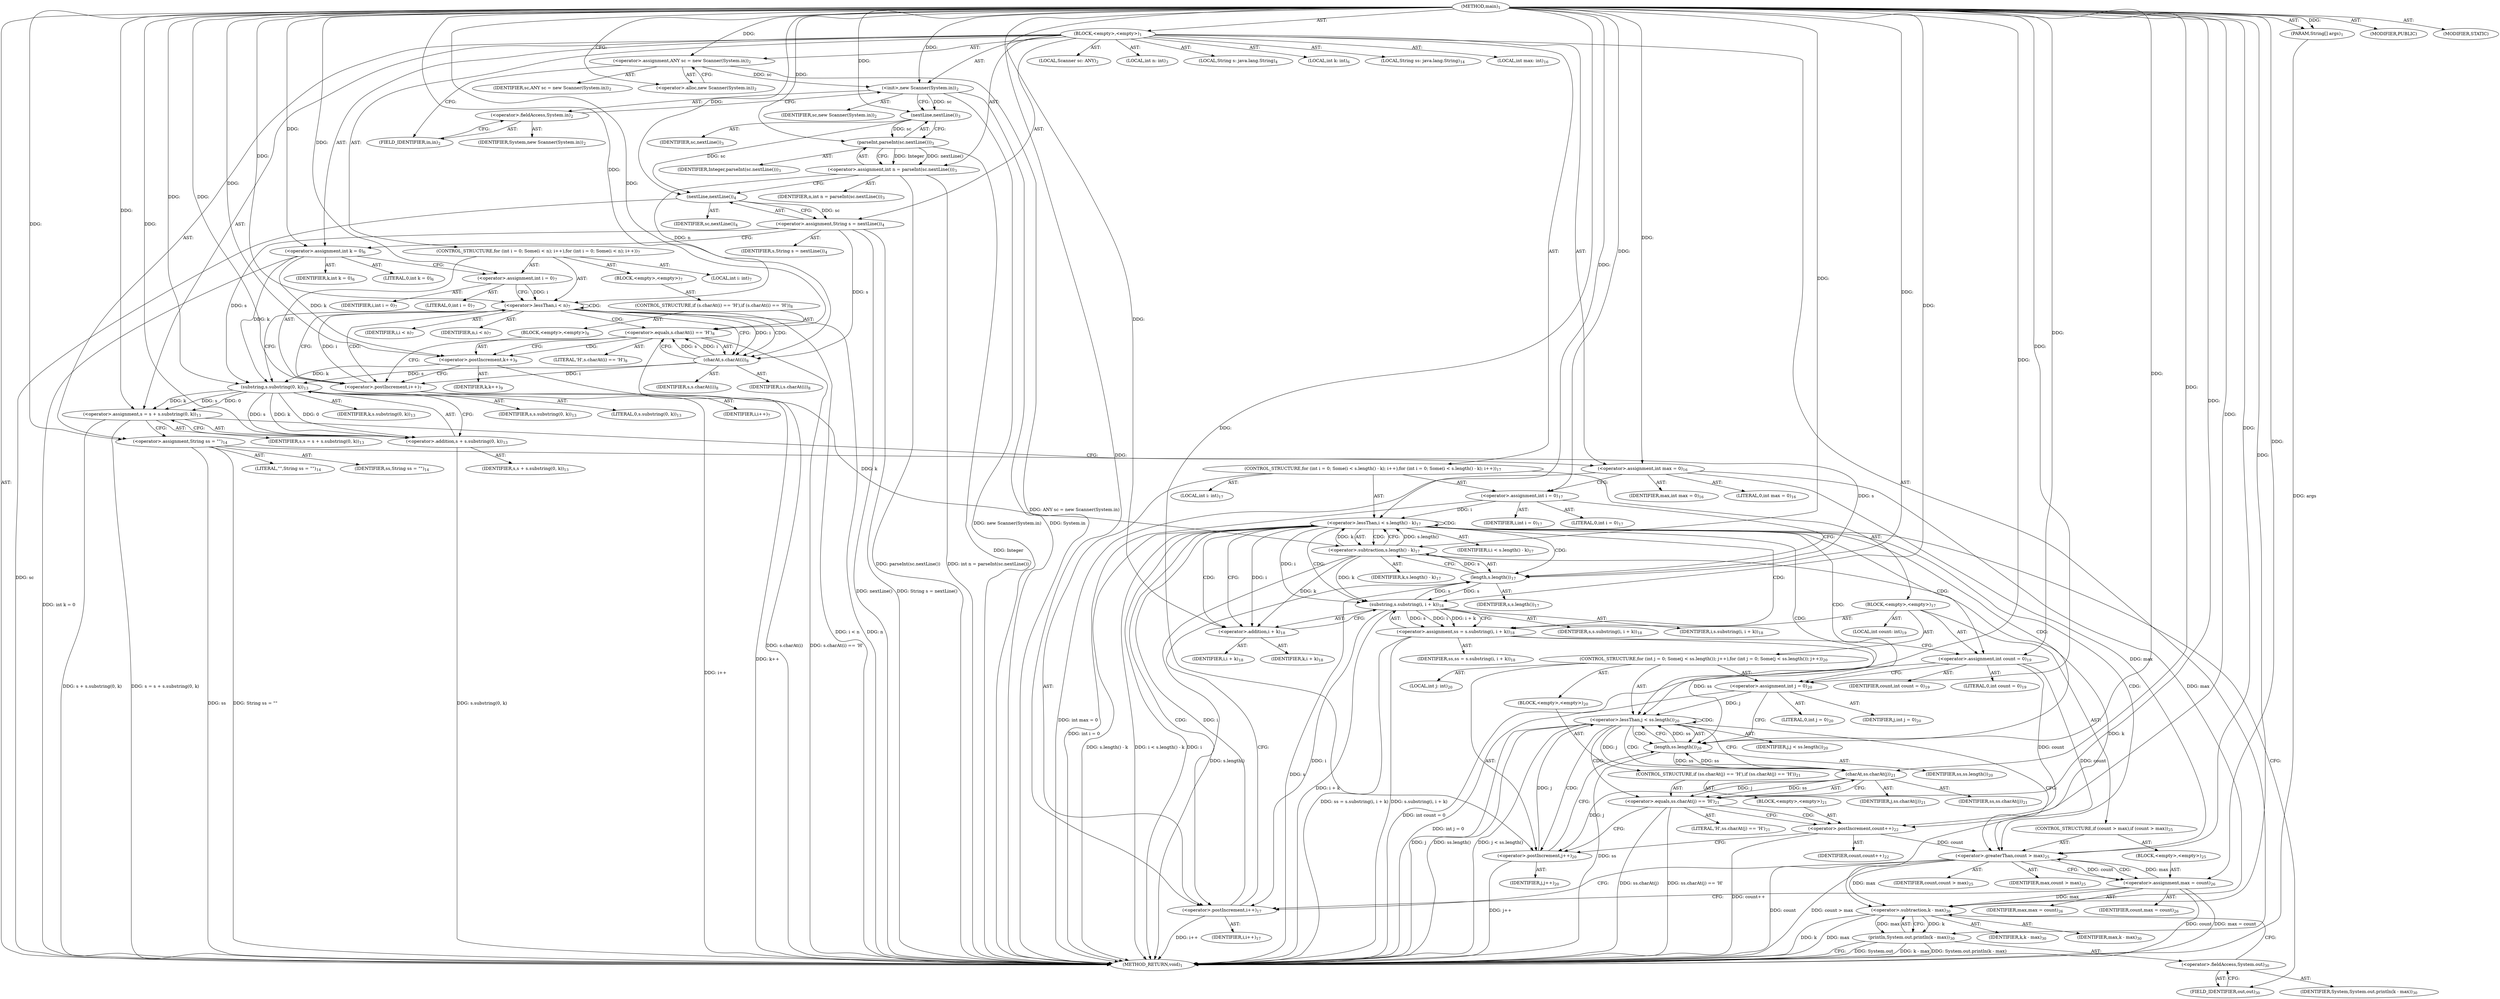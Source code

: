 digraph "main" {  
"19" [label = <(METHOD,main)<SUB>1</SUB>> ]
"20" [label = <(PARAM,String[] args)<SUB>1</SUB>> ]
"21" [label = <(BLOCK,&lt;empty&gt;,&lt;empty&gt;)<SUB>1</SUB>> ]
"4" [label = <(LOCAL,Scanner sc: ANY)<SUB>2</SUB>> ]
"22" [label = <(&lt;operator&gt;.assignment,ANY sc = new Scanner(System.in))<SUB>2</SUB>> ]
"23" [label = <(IDENTIFIER,sc,ANY sc = new Scanner(System.in))<SUB>2</SUB>> ]
"24" [label = <(&lt;operator&gt;.alloc,new Scanner(System.in))<SUB>2</SUB>> ]
"25" [label = <(&lt;init&gt;,new Scanner(System.in))<SUB>2</SUB>> ]
"3" [label = <(IDENTIFIER,sc,new Scanner(System.in))<SUB>2</SUB>> ]
"26" [label = <(&lt;operator&gt;.fieldAccess,System.in)<SUB>2</SUB>> ]
"27" [label = <(IDENTIFIER,System,new Scanner(System.in))<SUB>2</SUB>> ]
"28" [label = <(FIELD_IDENTIFIER,in,in)<SUB>2</SUB>> ]
"29" [label = <(LOCAL,int n: int)<SUB>3</SUB>> ]
"30" [label = <(&lt;operator&gt;.assignment,int n = parseInt(sc.nextLine()))<SUB>3</SUB>> ]
"31" [label = <(IDENTIFIER,n,int n = parseInt(sc.nextLine()))<SUB>3</SUB>> ]
"32" [label = <(parseInt,parseInt(sc.nextLine()))<SUB>3</SUB>> ]
"33" [label = <(IDENTIFIER,Integer,parseInt(sc.nextLine()))<SUB>3</SUB>> ]
"34" [label = <(nextLine,nextLine())<SUB>3</SUB>> ]
"35" [label = <(IDENTIFIER,sc,nextLine())<SUB>3</SUB>> ]
"36" [label = <(LOCAL,String s: java.lang.String)<SUB>4</SUB>> ]
"37" [label = <(&lt;operator&gt;.assignment,String s = nextLine())<SUB>4</SUB>> ]
"38" [label = <(IDENTIFIER,s,String s = nextLine())<SUB>4</SUB>> ]
"39" [label = <(nextLine,nextLine())<SUB>4</SUB>> ]
"40" [label = <(IDENTIFIER,sc,nextLine())<SUB>4</SUB>> ]
"41" [label = <(LOCAL,int k: int)<SUB>6</SUB>> ]
"42" [label = <(&lt;operator&gt;.assignment,int k = 0)<SUB>6</SUB>> ]
"43" [label = <(IDENTIFIER,k,int k = 0)<SUB>6</SUB>> ]
"44" [label = <(LITERAL,0,int k = 0)<SUB>6</SUB>> ]
"45" [label = <(CONTROL_STRUCTURE,for (int i = 0; Some(i &lt; n); i++),for (int i = 0; Some(i &lt; n); i++))<SUB>7</SUB>> ]
"46" [label = <(LOCAL,int i: int)<SUB>7</SUB>> ]
"47" [label = <(&lt;operator&gt;.assignment,int i = 0)<SUB>7</SUB>> ]
"48" [label = <(IDENTIFIER,i,int i = 0)<SUB>7</SUB>> ]
"49" [label = <(LITERAL,0,int i = 0)<SUB>7</SUB>> ]
"50" [label = <(&lt;operator&gt;.lessThan,i &lt; n)<SUB>7</SUB>> ]
"51" [label = <(IDENTIFIER,i,i &lt; n)<SUB>7</SUB>> ]
"52" [label = <(IDENTIFIER,n,i &lt; n)<SUB>7</SUB>> ]
"53" [label = <(&lt;operator&gt;.postIncrement,i++)<SUB>7</SUB>> ]
"54" [label = <(IDENTIFIER,i,i++)<SUB>7</SUB>> ]
"55" [label = <(BLOCK,&lt;empty&gt;,&lt;empty&gt;)<SUB>7</SUB>> ]
"56" [label = <(CONTROL_STRUCTURE,if (s.charAt(i) == 'H'),if (s.charAt(i) == 'H'))<SUB>8</SUB>> ]
"57" [label = <(&lt;operator&gt;.equals,s.charAt(i) == 'H')<SUB>8</SUB>> ]
"58" [label = <(charAt,s.charAt(i))<SUB>8</SUB>> ]
"59" [label = <(IDENTIFIER,s,s.charAt(i))<SUB>8</SUB>> ]
"60" [label = <(IDENTIFIER,i,s.charAt(i))<SUB>8</SUB>> ]
"61" [label = <(LITERAL,'H',s.charAt(i) == 'H')<SUB>8</SUB>> ]
"62" [label = <(BLOCK,&lt;empty&gt;,&lt;empty&gt;)<SUB>8</SUB>> ]
"63" [label = <(&lt;operator&gt;.postIncrement,k++)<SUB>9</SUB>> ]
"64" [label = <(IDENTIFIER,k,k++)<SUB>9</SUB>> ]
"65" [label = <(&lt;operator&gt;.assignment,s = s + s.substring(0, k))<SUB>13</SUB>> ]
"66" [label = <(IDENTIFIER,s,s = s + s.substring(0, k))<SUB>13</SUB>> ]
"67" [label = <(&lt;operator&gt;.addition,s + s.substring(0, k))<SUB>13</SUB>> ]
"68" [label = <(IDENTIFIER,s,s + s.substring(0, k))<SUB>13</SUB>> ]
"69" [label = <(substring,s.substring(0, k))<SUB>13</SUB>> ]
"70" [label = <(IDENTIFIER,s,s.substring(0, k))<SUB>13</SUB>> ]
"71" [label = <(LITERAL,0,s.substring(0, k))<SUB>13</SUB>> ]
"72" [label = <(IDENTIFIER,k,s.substring(0, k))<SUB>13</SUB>> ]
"73" [label = <(LOCAL,String ss: java.lang.String)<SUB>14</SUB>> ]
"74" [label = <(&lt;operator&gt;.assignment,String ss = &quot;&quot;)<SUB>14</SUB>> ]
"75" [label = <(IDENTIFIER,ss,String ss = &quot;&quot;)<SUB>14</SUB>> ]
"76" [label = <(LITERAL,&quot;&quot;,String ss = &quot;&quot;)<SUB>14</SUB>> ]
"77" [label = <(LOCAL,int max: int)<SUB>16</SUB>> ]
"78" [label = <(&lt;operator&gt;.assignment,int max = 0)<SUB>16</SUB>> ]
"79" [label = <(IDENTIFIER,max,int max = 0)<SUB>16</SUB>> ]
"80" [label = <(LITERAL,0,int max = 0)<SUB>16</SUB>> ]
"81" [label = <(CONTROL_STRUCTURE,for (int i = 0; Some(i &lt; s.length() - k); i++),for (int i = 0; Some(i &lt; s.length() - k); i++))<SUB>17</SUB>> ]
"82" [label = <(LOCAL,int i: int)<SUB>17</SUB>> ]
"83" [label = <(&lt;operator&gt;.assignment,int i = 0)<SUB>17</SUB>> ]
"84" [label = <(IDENTIFIER,i,int i = 0)<SUB>17</SUB>> ]
"85" [label = <(LITERAL,0,int i = 0)<SUB>17</SUB>> ]
"86" [label = <(&lt;operator&gt;.lessThan,i &lt; s.length() - k)<SUB>17</SUB>> ]
"87" [label = <(IDENTIFIER,i,i &lt; s.length() - k)<SUB>17</SUB>> ]
"88" [label = <(&lt;operator&gt;.subtraction,s.length() - k)<SUB>17</SUB>> ]
"89" [label = <(length,s.length())<SUB>17</SUB>> ]
"90" [label = <(IDENTIFIER,s,s.length())<SUB>17</SUB>> ]
"91" [label = <(IDENTIFIER,k,s.length() - k)<SUB>17</SUB>> ]
"92" [label = <(&lt;operator&gt;.postIncrement,i++)<SUB>17</SUB>> ]
"93" [label = <(IDENTIFIER,i,i++)<SUB>17</SUB>> ]
"94" [label = <(BLOCK,&lt;empty&gt;,&lt;empty&gt;)<SUB>17</SUB>> ]
"95" [label = <(&lt;operator&gt;.assignment,ss = s.substring(i, i + k))<SUB>18</SUB>> ]
"96" [label = <(IDENTIFIER,ss,ss = s.substring(i, i + k))<SUB>18</SUB>> ]
"97" [label = <(substring,s.substring(i, i + k))<SUB>18</SUB>> ]
"98" [label = <(IDENTIFIER,s,s.substring(i, i + k))<SUB>18</SUB>> ]
"99" [label = <(IDENTIFIER,i,s.substring(i, i + k))<SUB>18</SUB>> ]
"100" [label = <(&lt;operator&gt;.addition,i + k)<SUB>18</SUB>> ]
"101" [label = <(IDENTIFIER,i,i + k)<SUB>18</SUB>> ]
"102" [label = <(IDENTIFIER,k,i + k)<SUB>18</SUB>> ]
"103" [label = <(LOCAL,int count: int)<SUB>19</SUB>> ]
"104" [label = <(&lt;operator&gt;.assignment,int count = 0)<SUB>19</SUB>> ]
"105" [label = <(IDENTIFIER,count,int count = 0)<SUB>19</SUB>> ]
"106" [label = <(LITERAL,0,int count = 0)<SUB>19</SUB>> ]
"107" [label = <(CONTROL_STRUCTURE,for (int j = 0; Some(j &lt; ss.length()); j++),for (int j = 0; Some(j &lt; ss.length()); j++))<SUB>20</SUB>> ]
"108" [label = <(LOCAL,int j: int)<SUB>20</SUB>> ]
"109" [label = <(&lt;operator&gt;.assignment,int j = 0)<SUB>20</SUB>> ]
"110" [label = <(IDENTIFIER,j,int j = 0)<SUB>20</SUB>> ]
"111" [label = <(LITERAL,0,int j = 0)<SUB>20</SUB>> ]
"112" [label = <(&lt;operator&gt;.lessThan,j &lt; ss.length())<SUB>20</SUB>> ]
"113" [label = <(IDENTIFIER,j,j &lt; ss.length())<SUB>20</SUB>> ]
"114" [label = <(length,ss.length())<SUB>20</SUB>> ]
"115" [label = <(IDENTIFIER,ss,ss.length())<SUB>20</SUB>> ]
"116" [label = <(&lt;operator&gt;.postIncrement,j++)<SUB>20</SUB>> ]
"117" [label = <(IDENTIFIER,j,j++)<SUB>20</SUB>> ]
"118" [label = <(BLOCK,&lt;empty&gt;,&lt;empty&gt;)<SUB>20</SUB>> ]
"119" [label = <(CONTROL_STRUCTURE,if (ss.charAt(j) == 'H'),if (ss.charAt(j) == 'H'))<SUB>21</SUB>> ]
"120" [label = <(&lt;operator&gt;.equals,ss.charAt(j) == 'H')<SUB>21</SUB>> ]
"121" [label = <(charAt,ss.charAt(j))<SUB>21</SUB>> ]
"122" [label = <(IDENTIFIER,ss,ss.charAt(j))<SUB>21</SUB>> ]
"123" [label = <(IDENTIFIER,j,ss.charAt(j))<SUB>21</SUB>> ]
"124" [label = <(LITERAL,'H',ss.charAt(j) == 'H')<SUB>21</SUB>> ]
"125" [label = <(BLOCK,&lt;empty&gt;,&lt;empty&gt;)<SUB>21</SUB>> ]
"126" [label = <(&lt;operator&gt;.postIncrement,count++)<SUB>22</SUB>> ]
"127" [label = <(IDENTIFIER,count,count++)<SUB>22</SUB>> ]
"128" [label = <(CONTROL_STRUCTURE,if (count &gt; max),if (count &gt; max))<SUB>25</SUB>> ]
"129" [label = <(&lt;operator&gt;.greaterThan,count &gt; max)<SUB>25</SUB>> ]
"130" [label = <(IDENTIFIER,count,count &gt; max)<SUB>25</SUB>> ]
"131" [label = <(IDENTIFIER,max,count &gt; max)<SUB>25</SUB>> ]
"132" [label = <(BLOCK,&lt;empty&gt;,&lt;empty&gt;)<SUB>25</SUB>> ]
"133" [label = <(&lt;operator&gt;.assignment,max = count)<SUB>26</SUB>> ]
"134" [label = <(IDENTIFIER,max,max = count)<SUB>26</SUB>> ]
"135" [label = <(IDENTIFIER,count,max = count)<SUB>26</SUB>> ]
"136" [label = <(println,System.out.println(k - max))<SUB>30</SUB>> ]
"137" [label = <(&lt;operator&gt;.fieldAccess,System.out)<SUB>30</SUB>> ]
"138" [label = <(IDENTIFIER,System,System.out.println(k - max))<SUB>30</SUB>> ]
"139" [label = <(FIELD_IDENTIFIER,out,out)<SUB>30</SUB>> ]
"140" [label = <(&lt;operator&gt;.subtraction,k - max)<SUB>30</SUB>> ]
"141" [label = <(IDENTIFIER,k,k - max)<SUB>30</SUB>> ]
"142" [label = <(IDENTIFIER,max,k - max)<SUB>30</SUB>> ]
"143" [label = <(MODIFIER,PUBLIC)> ]
"144" [label = <(MODIFIER,STATIC)> ]
"145" [label = <(METHOD_RETURN,void)<SUB>1</SUB>> ]
  "19" -> "20"  [ label = "AST: "] 
  "19" -> "21"  [ label = "AST: "] 
  "19" -> "143"  [ label = "AST: "] 
  "19" -> "144"  [ label = "AST: "] 
  "19" -> "145"  [ label = "AST: "] 
  "21" -> "4"  [ label = "AST: "] 
  "21" -> "22"  [ label = "AST: "] 
  "21" -> "25"  [ label = "AST: "] 
  "21" -> "29"  [ label = "AST: "] 
  "21" -> "30"  [ label = "AST: "] 
  "21" -> "36"  [ label = "AST: "] 
  "21" -> "37"  [ label = "AST: "] 
  "21" -> "41"  [ label = "AST: "] 
  "21" -> "42"  [ label = "AST: "] 
  "21" -> "45"  [ label = "AST: "] 
  "21" -> "65"  [ label = "AST: "] 
  "21" -> "73"  [ label = "AST: "] 
  "21" -> "74"  [ label = "AST: "] 
  "21" -> "77"  [ label = "AST: "] 
  "21" -> "78"  [ label = "AST: "] 
  "21" -> "81"  [ label = "AST: "] 
  "21" -> "136"  [ label = "AST: "] 
  "22" -> "23"  [ label = "AST: "] 
  "22" -> "24"  [ label = "AST: "] 
  "25" -> "3"  [ label = "AST: "] 
  "25" -> "26"  [ label = "AST: "] 
  "26" -> "27"  [ label = "AST: "] 
  "26" -> "28"  [ label = "AST: "] 
  "30" -> "31"  [ label = "AST: "] 
  "30" -> "32"  [ label = "AST: "] 
  "32" -> "33"  [ label = "AST: "] 
  "32" -> "34"  [ label = "AST: "] 
  "34" -> "35"  [ label = "AST: "] 
  "37" -> "38"  [ label = "AST: "] 
  "37" -> "39"  [ label = "AST: "] 
  "39" -> "40"  [ label = "AST: "] 
  "42" -> "43"  [ label = "AST: "] 
  "42" -> "44"  [ label = "AST: "] 
  "45" -> "46"  [ label = "AST: "] 
  "45" -> "47"  [ label = "AST: "] 
  "45" -> "50"  [ label = "AST: "] 
  "45" -> "53"  [ label = "AST: "] 
  "45" -> "55"  [ label = "AST: "] 
  "47" -> "48"  [ label = "AST: "] 
  "47" -> "49"  [ label = "AST: "] 
  "50" -> "51"  [ label = "AST: "] 
  "50" -> "52"  [ label = "AST: "] 
  "53" -> "54"  [ label = "AST: "] 
  "55" -> "56"  [ label = "AST: "] 
  "56" -> "57"  [ label = "AST: "] 
  "56" -> "62"  [ label = "AST: "] 
  "57" -> "58"  [ label = "AST: "] 
  "57" -> "61"  [ label = "AST: "] 
  "58" -> "59"  [ label = "AST: "] 
  "58" -> "60"  [ label = "AST: "] 
  "62" -> "63"  [ label = "AST: "] 
  "63" -> "64"  [ label = "AST: "] 
  "65" -> "66"  [ label = "AST: "] 
  "65" -> "67"  [ label = "AST: "] 
  "67" -> "68"  [ label = "AST: "] 
  "67" -> "69"  [ label = "AST: "] 
  "69" -> "70"  [ label = "AST: "] 
  "69" -> "71"  [ label = "AST: "] 
  "69" -> "72"  [ label = "AST: "] 
  "74" -> "75"  [ label = "AST: "] 
  "74" -> "76"  [ label = "AST: "] 
  "78" -> "79"  [ label = "AST: "] 
  "78" -> "80"  [ label = "AST: "] 
  "81" -> "82"  [ label = "AST: "] 
  "81" -> "83"  [ label = "AST: "] 
  "81" -> "86"  [ label = "AST: "] 
  "81" -> "92"  [ label = "AST: "] 
  "81" -> "94"  [ label = "AST: "] 
  "83" -> "84"  [ label = "AST: "] 
  "83" -> "85"  [ label = "AST: "] 
  "86" -> "87"  [ label = "AST: "] 
  "86" -> "88"  [ label = "AST: "] 
  "88" -> "89"  [ label = "AST: "] 
  "88" -> "91"  [ label = "AST: "] 
  "89" -> "90"  [ label = "AST: "] 
  "92" -> "93"  [ label = "AST: "] 
  "94" -> "95"  [ label = "AST: "] 
  "94" -> "103"  [ label = "AST: "] 
  "94" -> "104"  [ label = "AST: "] 
  "94" -> "107"  [ label = "AST: "] 
  "94" -> "128"  [ label = "AST: "] 
  "95" -> "96"  [ label = "AST: "] 
  "95" -> "97"  [ label = "AST: "] 
  "97" -> "98"  [ label = "AST: "] 
  "97" -> "99"  [ label = "AST: "] 
  "97" -> "100"  [ label = "AST: "] 
  "100" -> "101"  [ label = "AST: "] 
  "100" -> "102"  [ label = "AST: "] 
  "104" -> "105"  [ label = "AST: "] 
  "104" -> "106"  [ label = "AST: "] 
  "107" -> "108"  [ label = "AST: "] 
  "107" -> "109"  [ label = "AST: "] 
  "107" -> "112"  [ label = "AST: "] 
  "107" -> "116"  [ label = "AST: "] 
  "107" -> "118"  [ label = "AST: "] 
  "109" -> "110"  [ label = "AST: "] 
  "109" -> "111"  [ label = "AST: "] 
  "112" -> "113"  [ label = "AST: "] 
  "112" -> "114"  [ label = "AST: "] 
  "114" -> "115"  [ label = "AST: "] 
  "116" -> "117"  [ label = "AST: "] 
  "118" -> "119"  [ label = "AST: "] 
  "119" -> "120"  [ label = "AST: "] 
  "119" -> "125"  [ label = "AST: "] 
  "120" -> "121"  [ label = "AST: "] 
  "120" -> "124"  [ label = "AST: "] 
  "121" -> "122"  [ label = "AST: "] 
  "121" -> "123"  [ label = "AST: "] 
  "125" -> "126"  [ label = "AST: "] 
  "126" -> "127"  [ label = "AST: "] 
  "128" -> "129"  [ label = "AST: "] 
  "128" -> "132"  [ label = "AST: "] 
  "129" -> "130"  [ label = "AST: "] 
  "129" -> "131"  [ label = "AST: "] 
  "132" -> "133"  [ label = "AST: "] 
  "133" -> "134"  [ label = "AST: "] 
  "133" -> "135"  [ label = "AST: "] 
  "136" -> "137"  [ label = "AST: "] 
  "136" -> "140"  [ label = "AST: "] 
  "137" -> "138"  [ label = "AST: "] 
  "137" -> "139"  [ label = "AST: "] 
  "140" -> "141"  [ label = "AST: "] 
  "140" -> "142"  [ label = "AST: "] 
  "22" -> "28"  [ label = "CFG: "] 
  "25" -> "34"  [ label = "CFG: "] 
  "30" -> "39"  [ label = "CFG: "] 
  "37" -> "42"  [ label = "CFG: "] 
  "42" -> "47"  [ label = "CFG: "] 
  "65" -> "74"  [ label = "CFG: "] 
  "74" -> "78"  [ label = "CFG: "] 
  "78" -> "83"  [ label = "CFG: "] 
  "136" -> "145"  [ label = "CFG: "] 
  "24" -> "22"  [ label = "CFG: "] 
  "26" -> "25"  [ label = "CFG: "] 
  "32" -> "30"  [ label = "CFG: "] 
  "39" -> "37"  [ label = "CFG: "] 
  "47" -> "50"  [ label = "CFG: "] 
  "50" -> "58"  [ label = "CFG: "] 
  "50" -> "69"  [ label = "CFG: "] 
  "53" -> "50"  [ label = "CFG: "] 
  "67" -> "65"  [ label = "CFG: "] 
  "83" -> "89"  [ label = "CFG: "] 
  "86" -> "100"  [ label = "CFG: "] 
  "86" -> "139"  [ label = "CFG: "] 
  "92" -> "89"  [ label = "CFG: "] 
  "137" -> "140"  [ label = "CFG: "] 
  "140" -> "136"  [ label = "CFG: "] 
  "28" -> "26"  [ label = "CFG: "] 
  "34" -> "32"  [ label = "CFG: "] 
  "69" -> "67"  [ label = "CFG: "] 
  "88" -> "86"  [ label = "CFG: "] 
  "95" -> "104"  [ label = "CFG: "] 
  "104" -> "109"  [ label = "CFG: "] 
  "139" -> "137"  [ label = "CFG: "] 
  "57" -> "63"  [ label = "CFG: "] 
  "57" -> "53"  [ label = "CFG: "] 
  "89" -> "88"  [ label = "CFG: "] 
  "97" -> "95"  [ label = "CFG: "] 
  "109" -> "114"  [ label = "CFG: "] 
  "112" -> "121"  [ label = "CFG: "] 
  "112" -> "129"  [ label = "CFG: "] 
  "116" -> "114"  [ label = "CFG: "] 
  "129" -> "133"  [ label = "CFG: "] 
  "129" -> "92"  [ label = "CFG: "] 
  "58" -> "57"  [ label = "CFG: "] 
  "63" -> "53"  [ label = "CFG: "] 
  "100" -> "97"  [ label = "CFG: "] 
  "114" -> "112"  [ label = "CFG: "] 
  "133" -> "92"  [ label = "CFG: "] 
  "120" -> "126"  [ label = "CFG: "] 
  "120" -> "116"  [ label = "CFG: "] 
  "121" -> "120"  [ label = "CFG: "] 
  "126" -> "116"  [ label = "CFG: "] 
  "19" -> "24"  [ label = "CFG: "] 
  "20" -> "145"  [ label = "DDG: args"] 
  "22" -> "145"  [ label = "DDG: ANY sc = new Scanner(System.in)"] 
  "25" -> "145"  [ label = "DDG: System.in"] 
  "25" -> "145"  [ label = "DDG: new Scanner(System.in)"] 
  "30" -> "145"  [ label = "DDG: parseInt(sc.nextLine())"] 
  "30" -> "145"  [ label = "DDG: int n = parseInt(sc.nextLine())"] 
  "39" -> "145"  [ label = "DDG: sc"] 
  "37" -> "145"  [ label = "DDG: nextLine()"] 
  "37" -> "145"  [ label = "DDG: String s = nextLine()"] 
  "42" -> "145"  [ label = "DDG: int k = 0"] 
  "50" -> "145"  [ label = "DDG: n"] 
  "50" -> "145"  [ label = "DDG: i &lt; n"] 
  "67" -> "145"  [ label = "DDG: s.substring(0, k)"] 
  "65" -> "145"  [ label = "DDG: s + s.substring(0, k)"] 
  "65" -> "145"  [ label = "DDG: s = s + s.substring(0, k)"] 
  "74" -> "145"  [ label = "DDG: ss"] 
  "74" -> "145"  [ label = "DDG: String ss = &quot;&quot;"] 
  "78" -> "145"  [ label = "DDG: int max = 0"] 
  "83" -> "145"  [ label = "DDG: int i = 0"] 
  "86" -> "145"  [ label = "DDG: i"] 
  "89" -> "145"  [ label = "DDG: s"] 
  "88" -> "145"  [ label = "DDG: s.length()"] 
  "86" -> "145"  [ label = "DDG: s.length() - k"] 
  "86" -> "145"  [ label = "DDG: i &lt; s.length() - k"] 
  "136" -> "145"  [ label = "DDG: System.out"] 
  "140" -> "145"  [ label = "DDG: k"] 
  "140" -> "145"  [ label = "DDG: max"] 
  "136" -> "145"  [ label = "DDG: k - max"] 
  "136" -> "145"  [ label = "DDG: System.out.println(k - max)"] 
  "97" -> "145"  [ label = "DDG: i + k"] 
  "95" -> "145"  [ label = "DDG: s.substring(i, i + k)"] 
  "95" -> "145"  [ label = "DDG: ss = s.substring(i, i + k)"] 
  "104" -> "145"  [ label = "DDG: int count = 0"] 
  "109" -> "145"  [ label = "DDG: int j = 0"] 
  "112" -> "145"  [ label = "DDG: j"] 
  "114" -> "145"  [ label = "DDG: ss"] 
  "112" -> "145"  [ label = "DDG: ss.length()"] 
  "112" -> "145"  [ label = "DDG: j &lt; ss.length()"] 
  "129" -> "145"  [ label = "DDG: count"] 
  "129" -> "145"  [ label = "DDG: count &gt; max"] 
  "133" -> "145"  [ label = "DDG: count"] 
  "133" -> "145"  [ label = "DDG: max = count"] 
  "92" -> "145"  [ label = "DDG: i++"] 
  "120" -> "145"  [ label = "DDG: ss.charAt(j)"] 
  "120" -> "145"  [ label = "DDG: ss.charAt(j) == 'H'"] 
  "126" -> "145"  [ label = "DDG: count++"] 
  "116" -> "145"  [ label = "DDG: j++"] 
  "57" -> "145"  [ label = "DDG: s.charAt(i)"] 
  "57" -> "145"  [ label = "DDG: s.charAt(i) == 'H'"] 
  "63" -> "145"  [ label = "DDG: k++"] 
  "53" -> "145"  [ label = "DDG: i++"] 
  "32" -> "145"  [ label = "DDG: Integer"] 
  "19" -> "20"  [ label = "DDG: "] 
  "19" -> "22"  [ label = "DDG: "] 
  "32" -> "30"  [ label = "DDG: Integer"] 
  "32" -> "30"  [ label = "DDG: nextLine()"] 
  "39" -> "37"  [ label = "DDG: sc"] 
  "19" -> "42"  [ label = "DDG: "] 
  "69" -> "65"  [ label = "DDG: s"] 
  "19" -> "65"  [ label = "DDG: "] 
  "69" -> "65"  [ label = "DDG: 0"] 
  "69" -> "65"  [ label = "DDG: k"] 
  "19" -> "74"  [ label = "DDG: "] 
  "19" -> "78"  [ label = "DDG: "] 
  "22" -> "25"  [ label = "DDG: sc"] 
  "19" -> "25"  [ label = "DDG: "] 
  "19" -> "47"  [ label = "DDG: "] 
  "19" -> "83"  [ label = "DDG: "] 
  "140" -> "136"  [ label = "DDG: k"] 
  "140" -> "136"  [ label = "DDG: max"] 
  "19" -> "32"  [ label = "DDG: "] 
  "34" -> "32"  [ label = "DDG: sc"] 
  "34" -> "39"  [ label = "DDG: sc"] 
  "19" -> "39"  [ label = "DDG: "] 
  "47" -> "50"  [ label = "DDG: i"] 
  "53" -> "50"  [ label = "DDG: i"] 
  "19" -> "50"  [ label = "DDG: "] 
  "30" -> "50"  [ label = "DDG: n"] 
  "58" -> "53"  [ label = "DDG: i"] 
  "19" -> "53"  [ label = "DDG: "] 
  "69" -> "67"  [ label = "DDG: s"] 
  "19" -> "67"  [ label = "DDG: "] 
  "69" -> "67"  [ label = "DDG: 0"] 
  "69" -> "67"  [ label = "DDG: k"] 
  "83" -> "86"  [ label = "DDG: i"] 
  "92" -> "86"  [ label = "DDG: i"] 
  "19" -> "86"  [ label = "DDG: "] 
  "88" -> "86"  [ label = "DDG: s.length()"] 
  "88" -> "86"  [ label = "DDG: k"] 
  "97" -> "92"  [ label = "DDG: i"] 
  "19" -> "92"  [ label = "DDG: "] 
  "97" -> "95"  [ label = "DDG: s"] 
  "97" -> "95"  [ label = "DDG: i"] 
  "97" -> "95"  [ label = "DDG: i + k"] 
  "19" -> "104"  [ label = "DDG: "] 
  "88" -> "140"  [ label = "DDG: k"] 
  "19" -> "140"  [ label = "DDG: "] 
  "78" -> "140"  [ label = "DDG: max"] 
  "129" -> "140"  [ label = "DDG: max"] 
  "133" -> "140"  [ label = "DDG: max"] 
  "25" -> "34"  [ label = "DDG: sc"] 
  "19" -> "34"  [ label = "DDG: "] 
  "37" -> "69"  [ label = "DDG: s"] 
  "58" -> "69"  [ label = "DDG: s"] 
  "19" -> "69"  [ label = "DDG: "] 
  "42" -> "69"  [ label = "DDG: k"] 
  "63" -> "69"  [ label = "DDG: k"] 
  "89" -> "88"  [ label = "DDG: s"] 
  "69" -> "88"  [ label = "DDG: k"] 
  "19" -> "88"  [ label = "DDG: "] 
  "19" -> "109"  [ label = "DDG: "] 
  "58" -> "57"  [ label = "DDG: s"] 
  "58" -> "57"  [ label = "DDG: i"] 
  "19" -> "57"  [ label = "DDG: "] 
  "65" -> "89"  [ label = "DDG: s"] 
  "97" -> "89"  [ label = "DDG: s"] 
  "19" -> "89"  [ label = "DDG: "] 
  "89" -> "97"  [ label = "DDG: s"] 
  "19" -> "97"  [ label = "DDG: "] 
  "86" -> "97"  [ label = "DDG: i"] 
  "88" -> "97"  [ label = "DDG: k"] 
  "109" -> "112"  [ label = "DDG: j"] 
  "116" -> "112"  [ label = "DDG: j"] 
  "19" -> "112"  [ label = "DDG: "] 
  "114" -> "112"  [ label = "DDG: ss"] 
  "121" -> "116"  [ label = "DDG: j"] 
  "19" -> "116"  [ label = "DDG: "] 
  "104" -> "129"  [ label = "DDG: count"] 
  "126" -> "129"  [ label = "DDG: count"] 
  "19" -> "129"  [ label = "DDG: "] 
  "78" -> "129"  [ label = "DDG: max"] 
  "133" -> "129"  [ label = "DDG: max"] 
  "129" -> "133"  [ label = "DDG: count"] 
  "19" -> "133"  [ label = "DDG: "] 
  "37" -> "58"  [ label = "DDG: s"] 
  "19" -> "58"  [ label = "DDG: "] 
  "50" -> "58"  [ label = "DDG: i"] 
  "42" -> "63"  [ label = "DDG: k"] 
  "19" -> "63"  [ label = "DDG: "] 
  "86" -> "100"  [ label = "DDG: i"] 
  "19" -> "100"  [ label = "DDG: "] 
  "88" -> "100"  [ label = "DDG: k"] 
  "95" -> "114"  [ label = "DDG: ss"] 
  "121" -> "114"  [ label = "DDG: ss"] 
  "19" -> "114"  [ label = "DDG: "] 
  "121" -> "120"  [ label = "DDG: ss"] 
  "121" -> "120"  [ label = "DDG: j"] 
  "19" -> "120"  [ label = "DDG: "] 
  "114" -> "121"  [ label = "DDG: ss"] 
  "19" -> "121"  [ label = "DDG: "] 
  "112" -> "121"  [ label = "DDG: j"] 
  "104" -> "126"  [ label = "DDG: count"] 
  "19" -> "126"  [ label = "DDG: "] 
  "50" -> "57"  [ label = "CDG: "] 
  "50" -> "50"  [ label = "CDG: "] 
  "50" -> "58"  [ label = "CDG: "] 
  "50" -> "53"  [ label = "CDG: "] 
  "86" -> "89"  [ label = "CDG: "] 
  "86" -> "114"  [ label = "CDG: "] 
  "86" -> "104"  [ label = "CDG: "] 
  "86" -> "95"  [ label = "CDG: "] 
  "86" -> "92"  [ label = "CDG: "] 
  "86" -> "97"  [ label = "CDG: "] 
  "86" -> "112"  [ label = "CDG: "] 
  "86" -> "129"  [ label = "CDG: "] 
  "86" -> "100"  [ label = "CDG: "] 
  "86" -> "88"  [ label = "CDG: "] 
  "86" -> "109"  [ label = "CDG: "] 
  "86" -> "86"  [ label = "CDG: "] 
  "57" -> "63"  [ label = "CDG: "] 
  "112" -> "120"  [ label = "CDG: "] 
  "112" -> "116"  [ label = "CDG: "] 
  "112" -> "114"  [ label = "CDG: "] 
  "112" -> "121"  [ label = "CDG: "] 
  "112" -> "112"  [ label = "CDG: "] 
  "129" -> "133"  [ label = "CDG: "] 
  "120" -> "126"  [ label = "CDG: "] 
}
